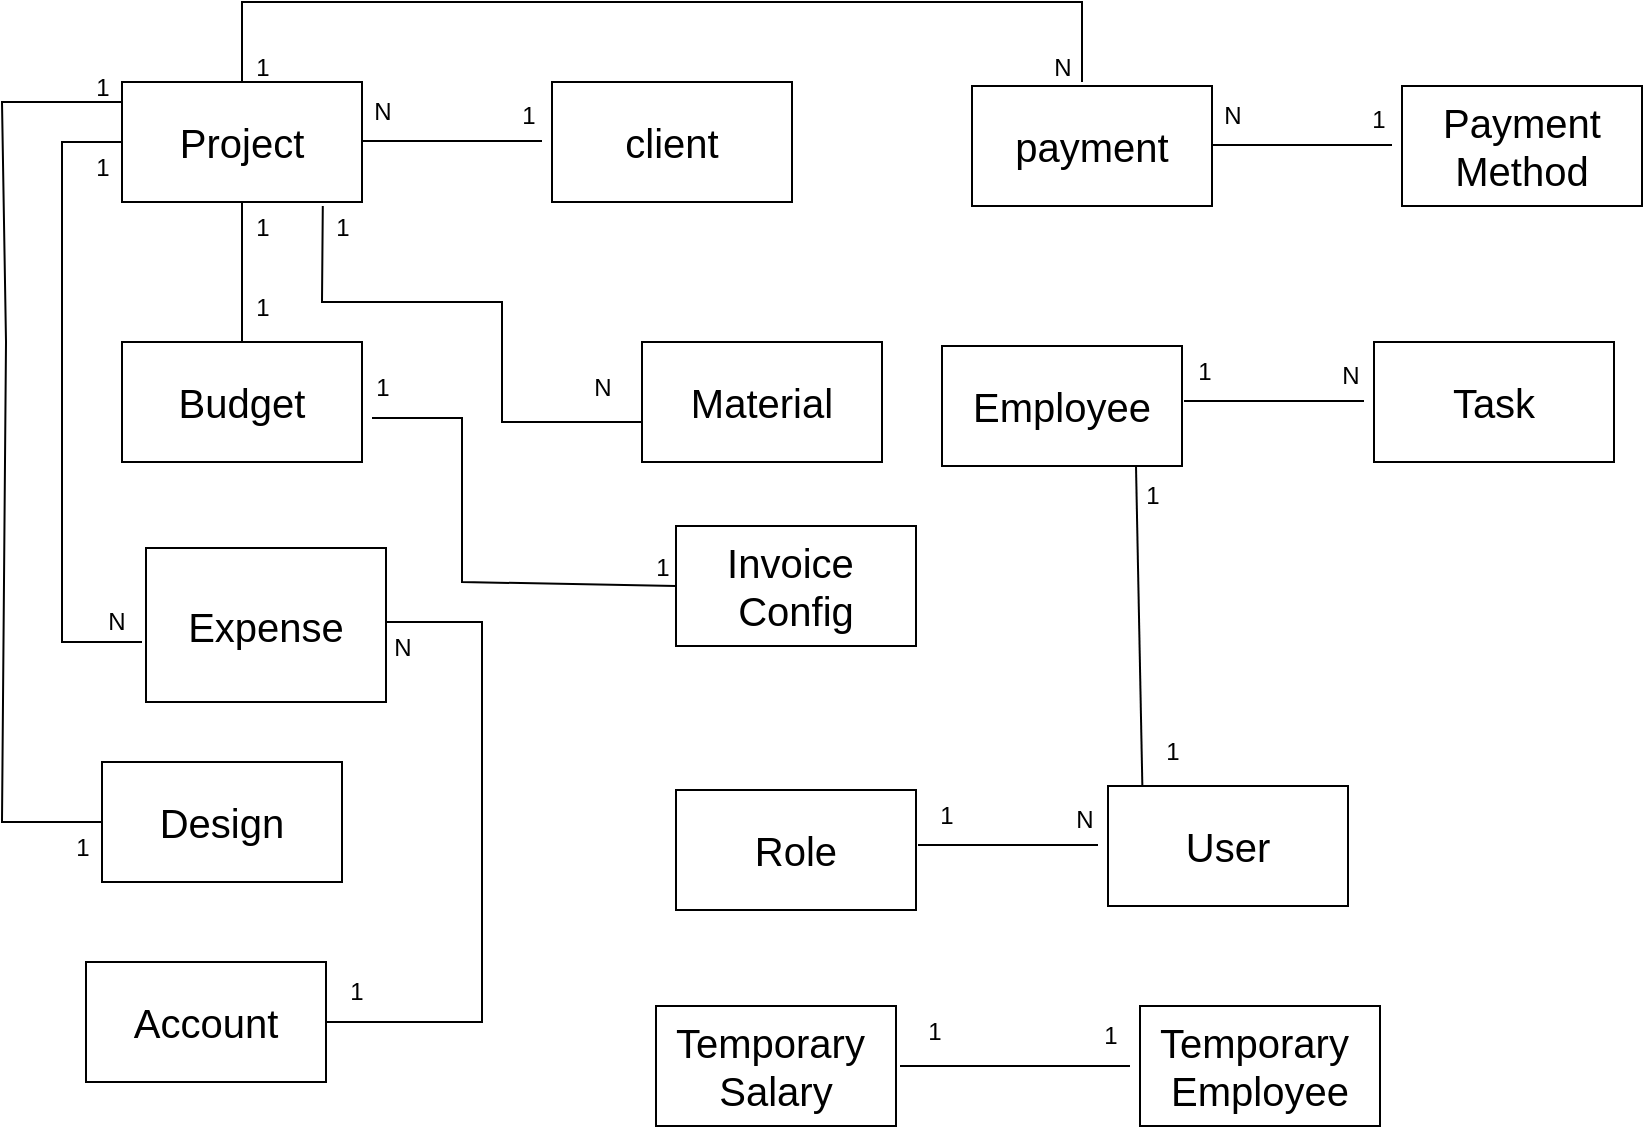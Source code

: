 <mxfile version="24.2.1" type="device">
  <diagram name="Page-1" id="BHaeUw2jec1ACdndj3Xi">
    <mxGraphModel dx="910" dy="459" grid="1" gridSize="10" guides="1" tooltips="1" connect="1" arrows="1" fold="1" page="1" pageScale="1" pageWidth="827" pageHeight="1169" math="0" shadow="0">
      <root>
        <mxCell id="0" />
        <mxCell id="1" parent="0" />
        <mxCell id="_d0kSf7f0uNMeueQVCch-530" value="&lt;font style=&quot;font-size: 20px;&quot;&gt;Project&lt;/font&gt;" style="rounded=0;whiteSpace=wrap;html=1;" vertex="1" parent="1">
          <mxGeometry x="110" y="100" width="120" height="60" as="geometry" />
        </mxCell>
        <mxCell id="_d0kSf7f0uNMeueQVCch-531" value="" style="endArrow=none;html=1;rounded=0;" edge="1" parent="1">
          <mxGeometry width="50" height="50" relative="1" as="geometry">
            <mxPoint x="230" y="129.5" as="sourcePoint" />
            <mxPoint x="320" y="129.5" as="targetPoint" />
            <Array as="points">
              <mxPoint x="270" y="129.5" />
            </Array>
          </mxGeometry>
        </mxCell>
        <mxCell id="_d0kSf7f0uNMeueQVCch-532" value="&lt;font style=&quot;font-size: 20px;&quot;&gt;client&lt;/font&gt;" style="rounded=0;whiteSpace=wrap;html=1;" vertex="1" parent="1">
          <mxGeometry x="325" y="100" width="120" height="60" as="geometry" />
        </mxCell>
        <mxCell id="_d0kSf7f0uNMeueQVCch-533" value="&lt;font style=&quot;font-size: 20px;&quot;&gt;Budget&lt;/font&gt;" style="rounded=0;whiteSpace=wrap;html=1;" vertex="1" parent="1">
          <mxGeometry x="110" y="230" width="120" height="60" as="geometry" />
        </mxCell>
        <mxCell id="_d0kSf7f0uNMeueQVCch-534" value="" style="endArrow=none;html=1;rounded=0;exitX=0.5;exitY=1;exitDx=0;exitDy=0;entryX=0.5;entryY=0;entryDx=0;entryDy=0;" edge="1" parent="1" source="_d0kSf7f0uNMeueQVCch-530" target="_d0kSf7f0uNMeueQVCch-533">
          <mxGeometry width="50" height="50" relative="1" as="geometry">
            <mxPoint x="130" y="200" as="sourcePoint" />
            <mxPoint x="170" y="220" as="targetPoint" />
            <Array as="points">
              <mxPoint x="170" y="200" />
            </Array>
          </mxGeometry>
        </mxCell>
        <mxCell id="_d0kSf7f0uNMeueQVCch-535" value="N" style="text;html=1;align=center;verticalAlign=middle;resizable=0;points=[];autosize=1;strokeColor=none;fillColor=none;" vertex="1" parent="1">
          <mxGeometry x="225" y="100" width="30" height="30" as="geometry" />
        </mxCell>
        <mxCell id="_d0kSf7f0uNMeueQVCch-536" value="1" style="text;html=1;align=center;verticalAlign=middle;resizable=0;points=[];autosize=1;strokeColor=none;fillColor=none;" vertex="1" parent="1">
          <mxGeometry x="298" y="102" width="30" height="30" as="geometry" />
        </mxCell>
        <mxCell id="_d0kSf7f0uNMeueQVCch-537" value="1" style="text;html=1;align=center;verticalAlign=middle;resizable=0;points=[];autosize=1;strokeColor=none;fillColor=none;rotation=0;" vertex="1" parent="1">
          <mxGeometry x="165" y="158" width="30" height="30" as="geometry" />
        </mxCell>
        <mxCell id="_d0kSf7f0uNMeueQVCch-538" value="1" style="text;html=1;align=center;verticalAlign=middle;resizable=0;points=[];autosize=1;strokeColor=none;fillColor=none;" vertex="1" parent="1">
          <mxGeometry x="165" y="198" width="30" height="30" as="geometry" />
        </mxCell>
        <mxCell id="_d0kSf7f0uNMeueQVCch-539" value="&lt;font style=&quot;font-size: 20px;&quot;&gt;payment&lt;/font&gt;" style="rounded=0;whiteSpace=wrap;html=1;" vertex="1" parent="1">
          <mxGeometry x="535" y="102" width="120" height="60" as="geometry" />
        </mxCell>
        <mxCell id="_d0kSf7f0uNMeueQVCch-540" value="" style="endArrow=none;html=1;rounded=0;" edge="1" parent="1">
          <mxGeometry width="50" height="50" relative="1" as="geometry">
            <mxPoint x="655" y="131.5" as="sourcePoint" />
            <mxPoint x="745" y="131.5" as="targetPoint" />
            <Array as="points">
              <mxPoint x="695" y="131.5" />
            </Array>
          </mxGeometry>
        </mxCell>
        <mxCell id="_d0kSf7f0uNMeueQVCch-541" value="&lt;font style=&quot;font-size: 20px;&quot;&gt;Payment&lt;/font&gt;&lt;div&gt;&lt;font style=&quot;font-size: 20px;&quot;&gt;Method&lt;/font&gt;&lt;/div&gt;" style="rounded=0;whiteSpace=wrap;html=1;" vertex="1" parent="1">
          <mxGeometry x="750" y="102" width="120" height="60" as="geometry" />
        </mxCell>
        <mxCell id="_d0kSf7f0uNMeueQVCch-542" value="N" style="text;html=1;align=center;verticalAlign=middle;resizable=0;points=[];autosize=1;strokeColor=none;fillColor=none;" vertex="1" parent="1">
          <mxGeometry x="650" y="102" width="30" height="30" as="geometry" />
        </mxCell>
        <mxCell id="_d0kSf7f0uNMeueQVCch-543" value="1" style="text;html=1;align=center;verticalAlign=middle;resizable=0;points=[];autosize=1;strokeColor=none;fillColor=none;" vertex="1" parent="1">
          <mxGeometry x="723" y="104" width="30" height="30" as="geometry" />
        </mxCell>
        <mxCell id="_d0kSf7f0uNMeueQVCch-544" value="" style="endArrow=none;html=1;rounded=0;exitX=0.5;exitY=0;exitDx=0;exitDy=0;" edge="1" parent="1" source="_d0kSf7f0uNMeueQVCch-530">
          <mxGeometry width="50" height="50" relative="1" as="geometry">
            <mxPoint x="165" y="90" as="sourcePoint" />
            <mxPoint x="590" y="100" as="targetPoint" />
            <Array as="points">
              <mxPoint x="170" y="60" />
              <mxPoint x="390" y="60" />
              <mxPoint x="500" y="60" />
              <mxPoint x="560" y="60" />
              <mxPoint x="590" y="60" />
            </Array>
          </mxGeometry>
        </mxCell>
        <mxCell id="_d0kSf7f0uNMeueQVCch-545" value="&lt;font style=&quot;font-size: 20px;&quot;&gt;Employee&lt;/font&gt;" style="rounded=0;whiteSpace=wrap;html=1;" vertex="1" parent="1">
          <mxGeometry x="520" y="232" width="120" height="60" as="geometry" />
        </mxCell>
        <mxCell id="_d0kSf7f0uNMeueQVCch-546" value="" style="endArrow=none;html=1;rounded=0;" edge="1" parent="1">
          <mxGeometry width="50" height="50" relative="1" as="geometry">
            <mxPoint x="641" y="259.5" as="sourcePoint" />
            <mxPoint x="731" y="259.5" as="targetPoint" />
            <Array as="points">
              <mxPoint x="681" y="259.5" />
            </Array>
          </mxGeometry>
        </mxCell>
        <mxCell id="_d0kSf7f0uNMeueQVCch-547" value="&lt;font style=&quot;font-size: 20px;&quot;&gt;Task&lt;/font&gt;" style="rounded=0;whiteSpace=wrap;html=1;" vertex="1" parent="1">
          <mxGeometry x="736" y="230" width="120" height="60" as="geometry" />
        </mxCell>
        <mxCell id="_d0kSf7f0uNMeueQVCch-548" value="1" style="text;html=1;align=center;verticalAlign=middle;resizable=0;points=[];autosize=1;strokeColor=none;fillColor=none;" vertex="1" parent="1">
          <mxGeometry x="636" y="230" width="30" height="30" as="geometry" />
        </mxCell>
        <mxCell id="_d0kSf7f0uNMeueQVCch-549" value="N" style="text;html=1;align=center;verticalAlign=middle;resizable=0;points=[];autosize=1;strokeColor=none;fillColor=none;" vertex="1" parent="1">
          <mxGeometry x="709" y="232" width="30" height="30" as="geometry" />
        </mxCell>
        <mxCell id="_d0kSf7f0uNMeueQVCch-550" value="1" style="text;html=1;align=center;verticalAlign=middle;resizable=0;points=[];autosize=1;strokeColor=none;fillColor=none;" vertex="1" parent="1">
          <mxGeometry x="165" y="78" width="30" height="30" as="geometry" />
        </mxCell>
        <mxCell id="_d0kSf7f0uNMeueQVCch-551" value="N" style="text;html=1;align=center;verticalAlign=middle;resizable=0;points=[];autosize=1;strokeColor=none;fillColor=none;" vertex="1" parent="1">
          <mxGeometry x="565" y="78" width="30" height="30" as="geometry" />
        </mxCell>
        <mxCell id="_d0kSf7f0uNMeueQVCch-552" value="&lt;font style=&quot;font-size: 20px;&quot;&gt;Material&lt;/font&gt;" style="rounded=0;whiteSpace=wrap;html=1;" vertex="1" parent="1">
          <mxGeometry x="370" y="230" width="120" height="60" as="geometry" />
        </mxCell>
        <mxCell id="_d0kSf7f0uNMeueQVCch-553" value="" style="endArrow=none;html=1;rounded=0;entryX=0.92;entryY=1.033;entryDx=0;entryDy=0;entryPerimeter=0;exitX=0;exitY=0.667;exitDx=0;exitDy=0;exitPerimeter=0;" edge="1" parent="1" source="_d0kSf7f0uNMeueQVCch-552">
          <mxGeometry width="50" height="50" relative="1" as="geometry">
            <mxPoint x="330" y="280" as="sourcePoint" />
            <mxPoint x="210.4" y="162.0" as="targetPoint" />
            <Array as="points">
              <mxPoint x="300" y="270" />
              <mxPoint x="300" y="210" />
              <mxPoint x="210" y="210.02" />
            </Array>
          </mxGeometry>
        </mxCell>
        <mxCell id="_d0kSf7f0uNMeueQVCch-554" value="1" style="text;html=1;align=center;verticalAlign=middle;resizable=0;points=[];autosize=1;strokeColor=none;fillColor=none;" vertex="1" parent="1">
          <mxGeometry x="205" y="158" width="30" height="30" as="geometry" />
        </mxCell>
        <mxCell id="_d0kSf7f0uNMeueQVCch-555" value="N" style="text;html=1;align=center;verticalAlign=middle;resizable=0;points=[];autosize=1;strokeColor=none;fillColor=none;" vertex="1" parent="1">
          <mxGeometry x="335" y="238" width="30" height="30" as="geometry" />
        </mxCell>
        <mxCell id="_d0kSf7f0uNMeueQVCch-556" value="&lt;font style=&quot;font-size: 20px;&quot;&gt;Expense&lt;/font&gt;" style="rounded=0;whiteSpace=wrap;html=1;" vertex="1" parent="1">
          <mxGeometry x="122" y="333" width="120" height="77" as="geometry" />
        </mxCell>
        <mxCell id="_d0kSf7f0uNMeueQVCch-557" value="" style="endArrow=none;html=1;rounded=0;" edge="1" parent="1">
          <mxGeometry width="50" height="50" relative="1" as="geometry">
            <mxPoint x="120" y="380" as="sourcePoint" />
            <mxPoint x="110" y="130" as="targetPoint" />
            <Array as="points">
              <mxPoint x="100" y="380" />
              <mxPoint x="80" y="380" />
              <mxPoint x="80" y="260" />
              <mxPoint x="80" y="130" />
            </Array>
          </mxGeometry>
        </mxCell>
        <mxCell id="_d0kSf7f0uNMeueQVCch-558" value="1" style="text;html=1;align=center;verticalAlign=middle;resizable=0;points=[];autosize=1;strokeColor=none;fillColor=none;" vertex="1" parent="1">
          <mxGeometry x="85" y="128" width="30" height="30" as="geometry" />
        </mxCell>
        <mxCell id="_d0kSf7f0uNMeueQVCch-559" value="N" style="text;html=1;align=center;verticalAlign=middle;resizable=0;points=[];autosize=1;strokeColor=none;fillColor=none;" vertex="1" parent="1">
          <mxGeometry x="92" y="355" width="30" height="30" as="geometry" />
        </mxCell>
        <mxCell id="_d0kSf7f0uNMeueQVCch-560" value="&lt;font style=&quot;font-size: 20px;&quot;&gt;Role&lt;/font&gt;" style="rounded=0;whiteSpace=wrap;html=1;" vertex="1" parent="1">
          <mxGeometry x="387" y="454" width="120" height="60" as="geometry" />
        </mxCell>
        <mxCell id="_d0kSf7f0uNMeueQVCch-561" value="" style="endArrow=none;html=1;rounded=0;" edge="1" parent="1">
          <mxGeometry width="50" height="50" relative="1" as="geometry">
            <mxPoint x="508" y="481.5" as="sourcePoint" />
            <mxPoint x="598" y="481.5" as="targetPoint" />
            <Array as="points">
              <mxPoint x="548" y="481.5" />
            </Array>
          </mxGeometry>
        </mxCell>
        <mxCell id="_d0kSf7f0uNMeueQVCch-562" value="&lt;font style=&quot;font-size: 20px;&quot;&gt;User&lt;/font&gt;" style="rounded=0;whiteSpace=wrap;html=1;" vertex="1" parent="1">
          <mxGeometry x="603" y="452" width="120" height="60" as="geometry" />
        </mxCell>
        <mxCell id="_d0kSf7f0uNMeueQVCch-563" value="1" style="text;html=1;align=center;verticalAlign=middle;resizable=0;points=[];autosize=1;strokeColor=none;fillColor=none;" vertex="1" parent="1">
          <mxGeometry x="507" y="452" width="30" height="30" as="geometry" />
        </mxCell>
        <mxCell id="_d0kSf7f0uNMeueQVCch-564" value="N" style="text;html=1;align=center;verticalAlign=middle;resizable=0;points=[];autosize=1;strokeColor=none;fillColor=none;" vertex="1" parent="1">
          <mxGeometry x="576" y="454" width="30" height="30" as="geometry" />
        </mxCell>
        <mxCell id="_d0kSf7f0uNMeueQVCch-565" value="" style="endArrow=none;html=1;rounded=0;entryX=0;entryY=0.167;entryDx=0;entryDy=0;entryPerimeter=0;" edge="1" parent="1" target="_d0kSf7f0uNMeueQVCch-530">
          <mxGeometry width="50" height="50" relative="1" as="geometry">
            <mxPoint x="100" y="470" as="sourcePoint" />
            <mxPoint x="110" y="105" as="targetPoint" />
            <Array as="points">
              <mxPoint x="100" y="470" />
              <mxPoint x="50" y="470" />
              <mxPoint x="52" y="230" />
              <mxPoint x="50" y="110" />
            </Array>
          </mxGeometry>
        </mxCell>
        <mxCell id="_d0kSf7f0uNMeueQVCch-566" value="&lt;font style=&quot;font-size: 20px;&quot;&gt;Design&lt;/font&gt;" style="rounded=0;whiteSpace=wrap;html=1;" vertex="1" parent="1">
          <mxGeometry x="100" y="440" width="120" height="60" as="geometry" />
        </mxCell>
        <mxCell id="_d0kSf7f0uNMeueQVCch-567" value="&lt;font style=&quot;font-size: 20px;&quot;&gt;Temporary&amp;nbsp;&lt;/font&gt;&lt;div&gt;&lt;font style=&quot;font-size: 20px;&quot;&gt;Salary&lt;/font&gt;&lt;/div&gt;" style="rounded=0;whiteSpace=wrap;html=1;" vertex="1" parent="1">
          <mxGeometry x="377" y="562" width="120" height="60" as="geometry" />
        </mxCell>
        <mxCell id="_d0kSf7f0uNMeueQVCch-568" value="&lt;font style=&quot;font-size: 20px;&quot;&gt;Temporary&amp;nbsp;&lt;/font&gt;&lt;div&gt;&lt;font style=&quot;font-size: 20px;&quot;&gt;Employee&lt;/font&gt;&lt;/div&gt;" style="rounded=0;whiteSpace=wrap;html=1;" vertex="1" parent="1">
          <mxGeometry x="619" y="562" width="120" height="60" as="geometry" />
        </mxCell>
        <mxCell id="_d0kSf7f0uNMeueQVCch-569" value="&lt;span style=&quot;font-size: 20px;&quot;&gt;Account&lt;/span&gt;" style="rounded=0;whiteSpace=wrap;html=1;" vertex="1" parent="1">
          <mxGeometry x="92" y="540" width="120" height="60" as="geometry" />
        </mxCell>
        <mxCell id="_d0kSf7f0uNMeueQVCch-570" value="" style="endArrow=none;html=1;rounded=0;" edge="1" parent="1">
          <mxGeometry width="50" height="50" relative="1" as="geometry">
            <mxPoint x="499" y="592" as="sourcePoint" />
            <mxPoint x="614" y="592" as="targetPoint" />
          </mxGeometry>
        </mxCell>
        <mxCell id="_d0kSf7f0uNMeueQVCch-571" value="1" style="text;html=1;align=center;verticalAlign=middle;resizable=0;points=[];autosize=1;strokeColor=none;fillColor=none;" vertex="1" parent="1">
          <mxGeometry x="75" y="468" width="30" height="30" as="geometry" />
        </mxCell>
        <mxCell id="_d0kSf7f0uNMeueQVCch-572" value="1" style="text;html=1;align=center;verticalAlign=middle;resizable=0;points=[];autosize=1;strokeColor=none;fillColor=none;" vertex="1" parent="1">
          <mxGeometry x="85" y="88" width="30" height="30" as="geometry" />
        </mxCell>
        <mxCell id="_d0kSf7f0uNMeueQVCch-573" value="1" style="text;html=1;align=center;verticalAlign=middle;resizable=0;points=[];autosize=1;strokeColor=none;fillColor=none;" vertex="1" parent="1">
          <mxGeometry x="589" y="562" width="30" height="30" as="geometry" />
        </mxCell>
        <mxCell id="_d0kSf7f0uNMeueQVCch-574" value="1" style="text;html=1;align=center;verticalAlign=middle;resizable=0;points=[];autosize=1;strokeColor=none;fillColor=none;" vertex="1" parent="1">
          <mxGeometry x="501" y="560" width="30" height="30" as="geometry" />
        </mxCell>
        <mxCell id="_d0kSf7f0uNMeueQVCch-575" value="" style="endArrow=none;html=1;rounded=0;entryX=1;entryY=0.5;entryDx=0;entryDy=0;" edge="1" parent="1" target="_d0kSf7f0uNMeueQVCch-569">
          <mxGeometry width="50" height="50" relative="1" as="geometry">
            <mxPoint x="242" y="370" as="sourcePoint" />
            <mxPoint x="310" y="580" as="targetPoint" />
            <Array as="points">
              <mxPoint x="290" y="370" />
              <mxPoint x="290" y="480" />
              <mxPoint x="290" y="570" />
            </Array>
          </mxGeometry>
        </mxCell>
        <mxCell id="_d0kSf7f0uNMeueQVCch-576" value="N" style="text;html=1;align=center;verticalAlign=middle;resizable=0;points=[];autosize=1;strokeColor=none;fillColor=none;" vertex="1" parent="1">
          <mxGeometry x="235" y="368" width="30" height="30" as="geometry" />
        </mxCell>
        <mxCell id="_d0kSf7f0uNMeueQVCch-577" value="1" style="text;html=1;align=center;verticalAlign=middle;resizable=0;points=[];autosize=1;strokeColor=none;fillColor=none;" vertex="1" parent="1">
          <mxGeometry x="212" y="540" width="30" height="30" as="geometry" />
        </mxCell>
        <mxCell id="_d0kSf7f0uNMeueQVCch-578" value="" style="endArrow=none;html=1;rounded=0;exitX=0.75;exitY=1;exitDx=0;exitDy=0;entryX=0.006;entryY=1.067;entryDx=0;entryDy=0;entryPerimeter=0;" edge="1" parent="1" target="_d0kSf7f0uNMeueQVCch-580">
          <mxGeometry width="50" height="50" relative="1" as="geometry">
            <mxPoint x="617" y="292" as="sourcePoint" />
            <mxPoint x="624" y="450" as="targetPoint" />
            <Array as="points" />
          </mxGeometry>
        </mxCell>
        <mxCell id="_d0kSf7f0uNMeueQVCch-579" value="1" style="text;html=1;align=center;verticalAlign=middle;resizable=0;points=[];autosize=1;strokeColor=none;fillColor=none;" vertex="1" parent="1">
          <mxGeometry x="610" y="292" width="30" height="30" as="geometry" />
        </mxCell>
        <mxCell id="_d0kSf7f0uNMeueQVCch-580" value="1" style="text;html=1;align=center;verticalAlign=middle;resizable=0;points=[];autosize=1;strokeColor=none;fillColor=none;" vertex="1" parent="1">
          <mxGeometry x="620" y="420" width="30" height="30" as="geometry" />
        </mxCell>
        <mxCell id="_d0kSf7f0uNMeueQVCch-581" value="&lt;span style=&quot;font-size: 20px;&quot;&gt;Invoice&amp;nbsp;&lt;/span&gt;&lt;div&gt;&lt;span style=&quot;font-size: 20px;&quot;&gt;Config&lt;/span&gt;&lt;/div&gt;" style="rounded=0;whiteSpace=wrap;html=1;" vertex="1" parent="1">
          <mxGeometry x="387" y="322" width="120" height="60" as="geometry" />
        </mxCell>
        <mxCell id="_d0kSf7f0uNMeueQVCch-582" value="" style="endArrow=none;html=1;rounded=0;exitX=0.75;exitY=1;exitDx=0;exitDy=0;entryX=0;entryY=0.5;entryDx=0;entryDy=0;" edge="1" parent="1" target="_d0kSf7f0uNMeueQVCch-581">
          <mxGeometry width="50" height="50" relative="1" as="geometry">
            <mxPoint x="235" y="268" as="sourcePoint" />
            <mxPoint x="300" y="330" as="targetPoint" />
            <Array as="points">
              <mxPoint x="280" y="268" />
              <mxPoint x="280" y="350" />
            </Array>
          </mxGeometry>
        </mxCell>
        <mxCell id="_d0kSf7f0uNMeueQVCch-583" value="1" style="text;html=1;align=center;verticalAlign=middle;resizable=0;points=[];autosize=1;strokeColor=none;fillColor=none;" vertex="1" parent="1">
          <mxGeometry x="225" y="238" width="30" height="30" as="geometry" />
        </mxCell>
        <mxCell id="_d0kSf7f0uNMeueQVCch-584" value="1" style="text;html=1;align=center;verticalAlign=middle;resizable=0;points=[];autosize=1;strokeColor=none;fillColor=none;" vertex="1" parent="1">
          <mxGeometry x="365" y="328" width="30" height="30" as="geometry" />
        </mxCell>
      </root>
    </mxGraphModel>
  </diagram>
</mxfile>
